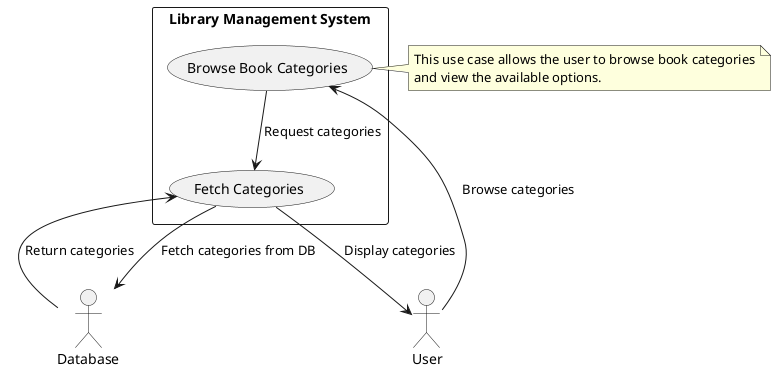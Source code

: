 @startuml
top to bottom direction

actor User
actor Database

rectangle "Library Management System" {
    usecase "Browse Book Categories" as UC3
    usecase "Fetch Categories" as UC4
}

User --> UC3 : "Browse categories"
UC3 --> UC4 : "Request categories"
UC4 --> Database : "Fetch categories from DB"
Database --> UC4 : "Return categories"
UC4 --> User : "Display categories"

note right of UC3
This use case allows the user to browse book categories
and view the available options.
end note

@enduml
